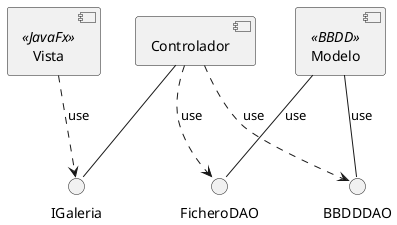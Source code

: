 @startuml Modelo arquitectónico alto nivel

top to bottom direction

component Vista << JavaFx >>
component Modelo <<BBDD>>
component Controlador


() "IGaleria" as IGA
() "BBDDDAO" as BDDAO
() "FicheroDAO" as FDAO

Vista ..> IGA : use

Controlador -- IGA
Controlador ..> FDAO : use
Controlador ..> BDDAO : use

Modelo -- BDDAO : use
Modelo -- FDAO : use


@enduml